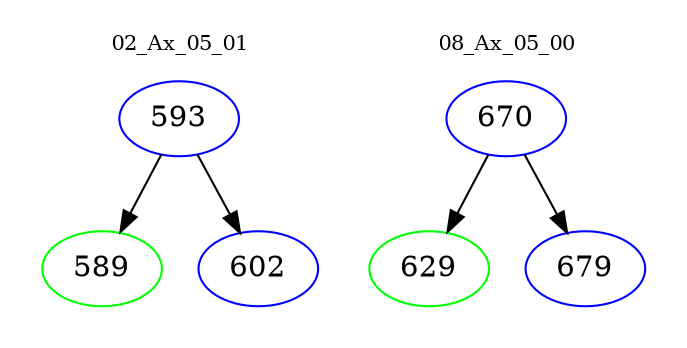 digraph{
subgraph cluster_0 {
color = white
label = "02_Ax_05_01";
fontsize=10;
T0_593 [label="593", color="blue"]
T0_593 -> T0_589 [color="black"]
T0_589 [label="589", color="green"]
T0_593 -> T0_602 [color="black"]
T0_602 [label="602", color="blue"]
}
subgraph cluster_1 {
color = white
label = "08_Ax_05_00";
fontsize=10;
T1_670 [label="670", color="blue"]
T1_670 -> T1_629 [color="black"]
T1_629 [label="629", color="green"]
T1_670 -> T1_679 [color="black"]
T1_679 [label="679", color="blue"]
}
}
